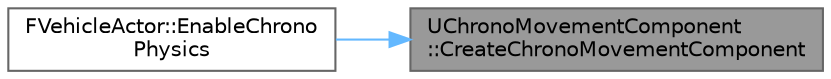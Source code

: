 digraph "UChronoMovementComponent::CreateChronoMovementComponent"
{
 // INTERACTIVE_SVG=YES
 // LATEX_PDF_SIZE
  bgcolor="transparent";
  edge [fontname=Helvetica,fontsize=10,labelfontname=Helvetica,labelfontsize=10];
  node [fontname=Helvetica,fontsize=10,shape=box,height=0.2,width=0.4];
  rankdir="RL";
  Node1 [id="Node000001",label="UChronoMovementComponent\l::CreateChronoMovementComponent",height=0.2,width=0.4,color="gray40", fillcolor="grey60", style="filled", fontcolor="black",tooltip=" "];
  Node1 -> Node2 [id="edge1_Node000001_Node000002",dir="back",color="steelblue1",style="solid",tooltip=" "];
  Node2 [id="Node000002",label="FVehicleActor::EnableChrono\lPhysics",height=0.2,width=0.4,color="grey40", fillcolor="white", style="filled",URL="$d7/d01/classFVehicleActor.html#a097703f8863716ce9d91fdcdd94b788b",tooltip=" "];
}
